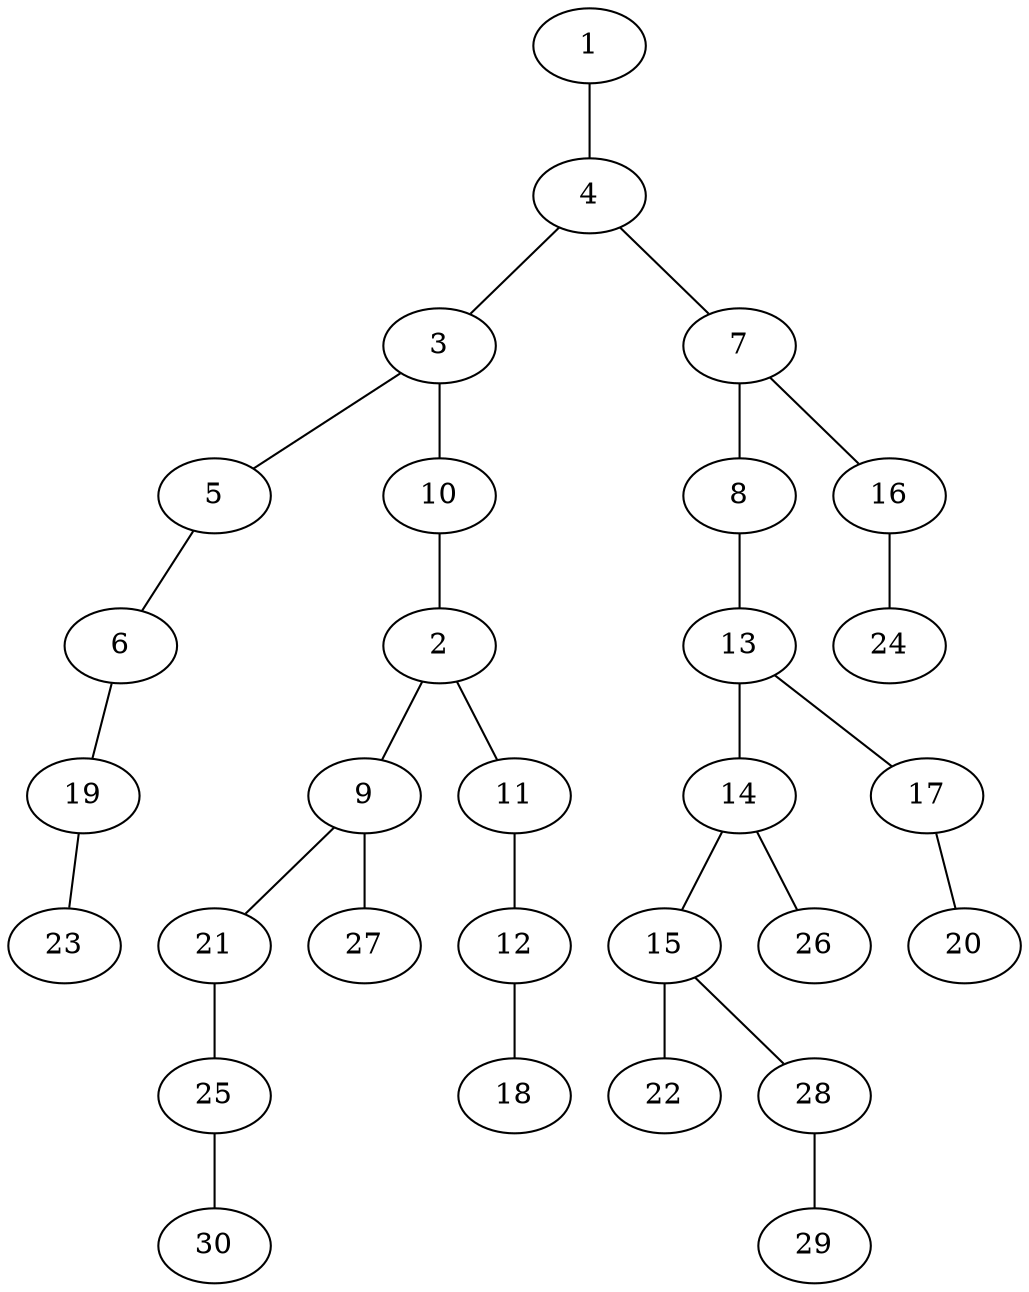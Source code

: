 graph g_m_29{
1--4
4--3
3--5
5--6
6--19
19--23
3--10
10--2
2--9
9--21
21--25
25--30
9--27
2--11
11--12
12--18
4--7
7--8
8--13
13--14
14--15
15--22
15--28
28--29
14--26
13--17
17--20
7--16
16--24
}
